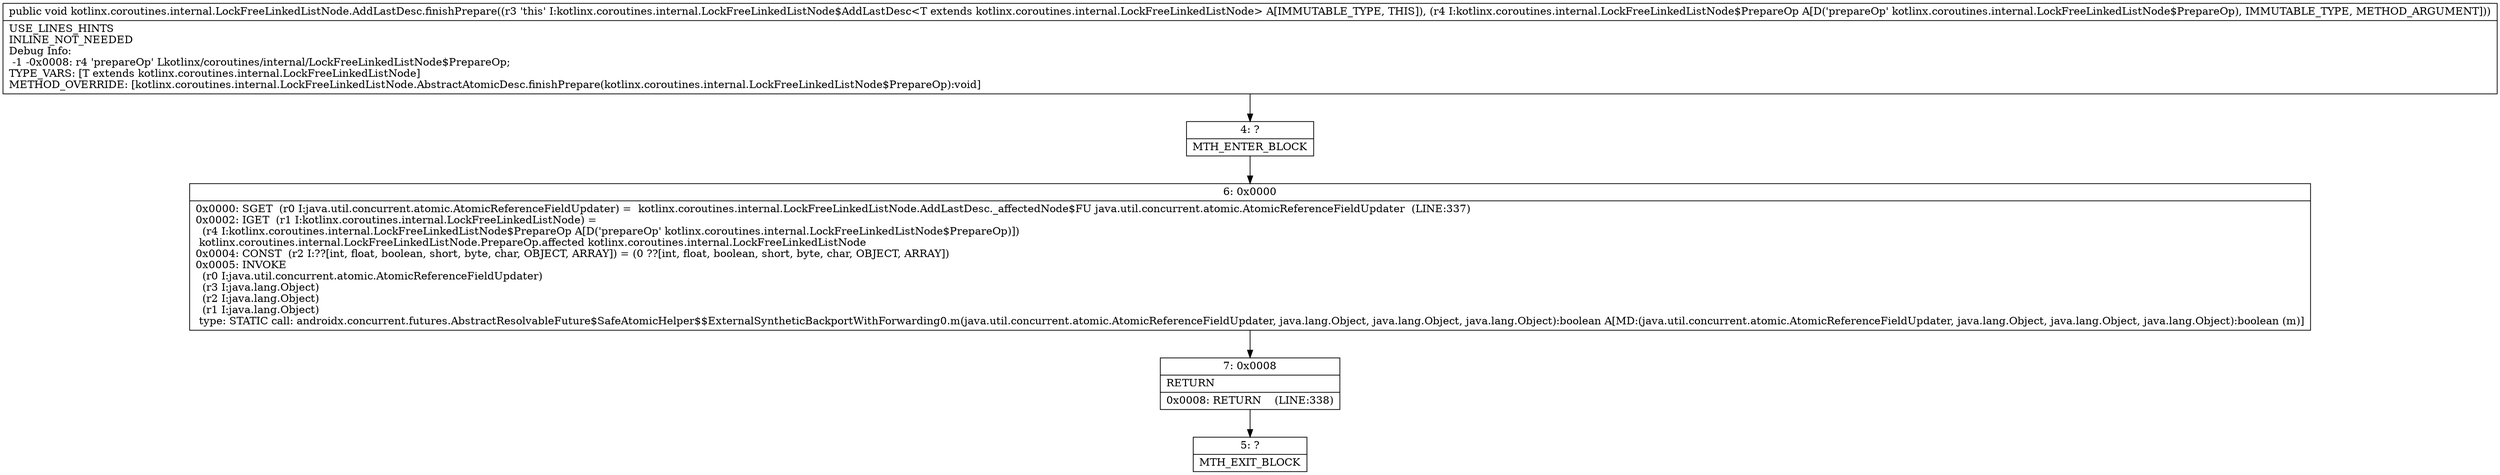 digraph "CFG forkotlinx.coroutines.internal.LockFreeLinkedListNode.AddLastDesc.finishPrepare(Lkotlinx\/coroutines\/internal\/LockFreeLinkedListNode$PrepareOp;)V" {
Node_4 [shape=record,label="{4\:\ ?|MTH_ENTER_BLOCK\l}"];
Node_6 [shape=record,label="{6\:\ 0x0000|0x0000: SGET  (r0 I:java.util.concurrent.atomic.AtomicReferenceFieldUpdater) =  kotlinx.coroutines.internal.LockFreeLinkedListNode.AddLastDesc._affectedNode$FU java.util.concurrent.atomic.AtomicReferenceFieldUpdater  (LINE:337)\l0x0002: IGET  (r1 I:kotlinx.coroutines.internal.LockFreeLinkedListNode) = \l  (r4 I:kotlinx.coroutines.internal.LockFreeLinkedListNode$PrepareOp A[D('prepareOp' kotlinx.coroutines.internal.LockFreeLinkedListNode$PrepareOp)])\l kotlinx.coroutines.internal.LockFreeLinkedListNode.PrepareOp.affected kotlinx.coroutines.internal.LockFreeLinkedListNode \l0x0004: CONST  (r2 I:??[int, float, boolean, short, byte, char, OBJECT, ARRAY]) = (0 ??[int, float, boolean, short, byte, char, OBJECT, ARRAY]) \l0x0005: INVOKE  \l  (r0 I:java.util.concurrent.atomic.AtomicReferenceFieldUpdater)\l  (r3 I:java.lang.Object)\l  (r2 I:java.lang.Object)\l  (r1 I:java.lang.Object)\l type: STATIC call: androidx.concurrent.futures.AbstractResolvableFuture$SafeAtomicHelper$$ExternalSyntheticBackportWithForwarding0.m(java.util.concurrent.atomic.AtomicReferenceFieldUpdater, java.lang.Object, java.lang.Object, java.lang.Object):boolean A[MD:(java.util.concurrent.atomic.AtomicReferenceFieldUpdater, java.lang.Object, java.lang.Object, java.lang.Object):boolean (m)]\l}"];
Node_7 [shape=record,label="{7\:\ 0x0008|RETURN\l|0x0008: RETURN    (LINE:338)\l}"];
Node_5 [shape=record,label="{5\:\ ?|MTH_EXIT_BLOCK\l}"];
MethodNode[shape=record,label="{public void kotlinx.coroutines.internal.LockFreeLinkedListNode.AddLastDesc.finishPrepare((r3 'this' I:kotlinx.coroutines.internal.LockFreeLinkedListNode$AddLastDesc\<T extends kotlinx.coroutines.internal.LockFreeLinkedListNode\> A[IMMUTABLE_TYPE, THIS]), (r4 I:kotlinx.coroutines.internal.LockFreeLinkedListNode$PrepareOp A[D('prepareOp' kotlinx.coroutines.internal.LockFreeLinkedListNode$PrepareOp), IMMUTABLE_TYPE, METHOD_ARGUMENT]))  | USE_LINES_HINTS\lINLINE_NOT_NEEDED\lDebug Info:\l  \-1 \-0x0008: r4 'prepareOp' Lkotlinx\/coroutines\/internal\/LockFreeLinkedListNode$PrepareOp;\lTYPE_VARS: [T extends kotlinx.coroutines.internal.LockFreeLinkedListNode]\lMETHOD_OVERRIDE: [kotlinx.coroutines.internal.LockFreeLinkedListNode.AbstractAtomicDesc.finishPrepare(kotlinx.coroutines.internal.LockFreeLinkedListNode$PrepareOp):void]\l}"];
MethodNode -> Node_4;Node_4 -> Node_6;
Node_6 -> Node_7;
Node_7 -> Node_5;
}

